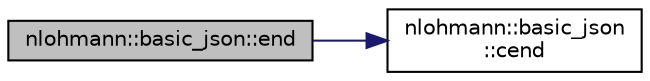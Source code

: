 digraph "nlohmann::basic_json::end"
{
 // LATEX_PDF_SIZE
  edge [fontname="Helvetica",fontsize="10",labelfontname="Helvetica",labelfontsize="10"];
  node [fontname="Helvetica",fontsize="10",shape=record];
  rankdir="LR";
  Node137 [label="nlohmann::basic_json::end",height=0.2,width=0.4,color="black", fillcolor="grey75", style="filled", fontcolor="black",tooltip="returns a const iterator to one past the last element"];
  Node137 -> Node138 [color="midnightblue",fontsize="10",style="solid"];
  Node138 [label="nlohmann::basic_json\l::cend",height=0.2,width=0.4,color="black", fillcolor="white", style="filled",URL="$classnlohmann_1_1basic__json.html#a8dba7b7d2f38e6b0c614030aa43983f6",tooltip="returns a const iterator to one past the last element"];
}
